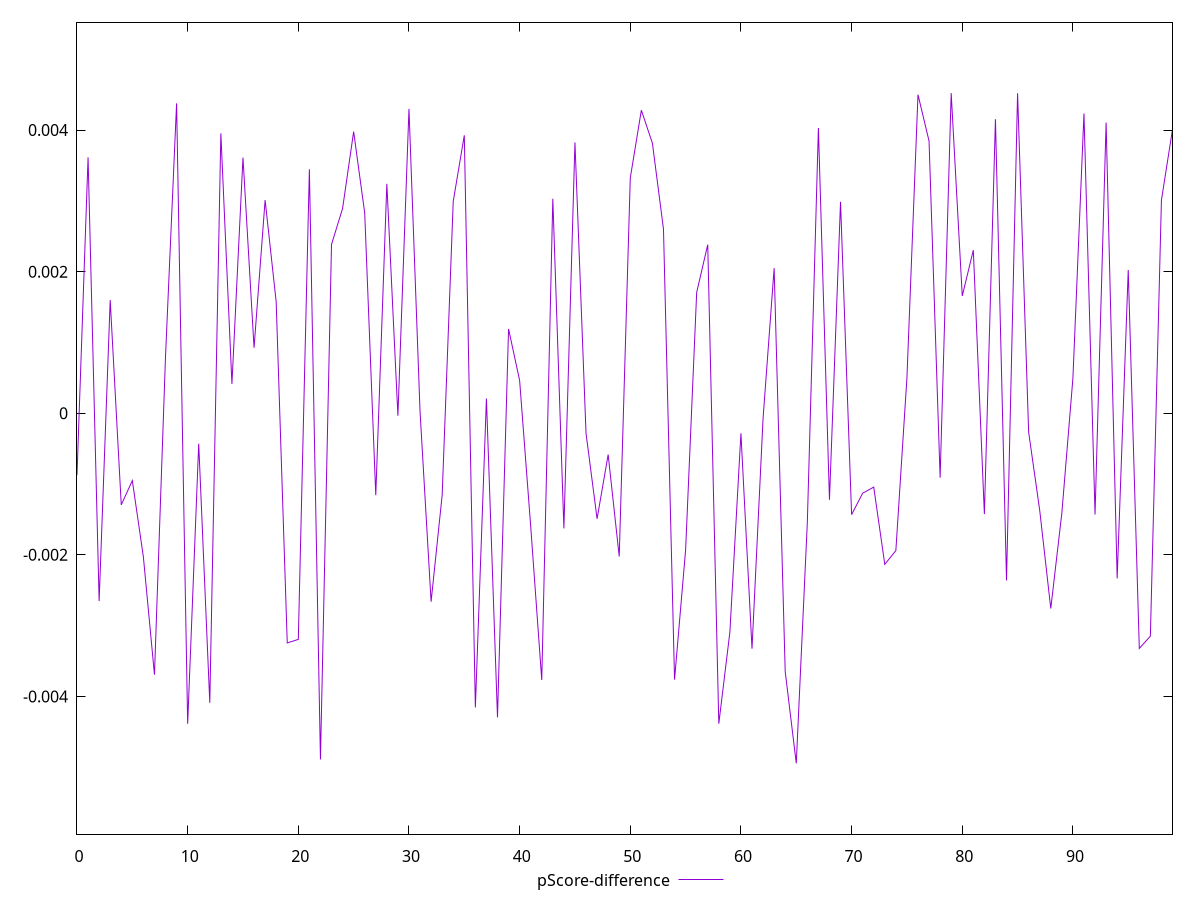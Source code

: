 reset

$pScoreDifference <<EOF
0 -0.0008733202720511146
1 0.0036144553468743235
2 -0.0026540093658289354
3 0.0015989785753871555
4 -0.001294135514434469
5 -0.0009512848684904984
6 -0.0020317744875555377
7 -0.00369310242000942
8 0.0008073485872903685
9 0.0043768925159496375
10 -0.004386165078491877
11 -0.00043019486767692516
12 -0.004090154353921127
13 0.003952501139253828
14 0.00041435781985110776
15 0.003610685334360375
16 0.00092489496070991
17 0.00301102766178607
18 0.001571826382706365
19 -0.003244276169917848
20 -0.0031943224313571994
21 0.0034462587151158353
22 -0.004890339853497294
23 0.002384849389620358
24 0.002891737020577989
25 0.003977830095795776
26 0.002828154938512517
27 -0.0011570419434172585
28 0.003240226478751995
29 -0.000035215013734490874
30 0.004298806041075909
31 0.00002600386930085019
32 -0.0026619138254883046
33 -0.001156626477871181
34 0.0029925414127538463
35 0.003925587408200482
36 -0.0041558301866015945
37 0.0002070206415056841
38 -0.004296260964513854
39 0.0011905440803784417
40 0.0004629753370529732
41 -0.0015963202836702939
42 -0.003768933535546193
43 0.003029202923541141
44 -0.0016266504462836284
45 0.0038251844459661344
46 -0.00028257846904966577
47 -0.0014910073965482828
48 -0.000583937685791569
49 -0.0020237539384858616
50 0.0033236261726556915
51 0.004280100256024655
52 0.003813534863789325
53 0.0026007429498571266
54 -0.0037617210576484372
55 -0.0019316594157676725
56 0.0017063798078856829
57 0.0023812869152360916
58 -0.004384976986503308
59 -0.003093246257415694
60 -0.0002830545040148902
61 -0.0033255870503253737
62 -0.00007229255356433484
63 0.0020492622447667586
64 -0.0036475962422380936
65 -0.004945058664796553
66 -0.0015428816971555515
67 0.004029201065831489
68 -0.0012222385270781455
69 0.002985876317565861
70 -0.0014322603188851035
71 -0.0011293966580776527
72 -0.0010431895762811338
73 -0.002134801202576697
74 -0.0019397411177031199
75 0.0004974452299175702
76 0.004499967581282793
77 0.003844105116835861
78 -0.000909796587816869
79 0.00452196397334137
80 0.0016562058325721996
81 0.0023037005703584468
82 -0.0014246898700597255
83 0.00415321080190878
84 -0.0023623730074784355
85 0.004520104287008775
86 -0.0002669341863766883
87 -0.0013717961266108691
88 -0.0027576454054973887
89 -0.0014115725081410568
90 0.0004938353378096672
91 0.004234322613986818
92 -0.001430985008103347
93 0.004105781177250356
94 -0.002333835431601927
95 0.002023079697446306
96 -0.0033222086053084077
97 -0.003148420624411008
98 0.003009155644995154
99 0.004009829690982847
EOF

set key outside below
set xrange [0:99]
set yrange [-0.005945058664796553:0.00552196397334137]
set trange [-0.005945058664796553:0.00552196397334137]
set terminal svg size 640, 500 enhanced background rgb 'white'
set output "report_00013_2021-02-09T12-04-24.940Z/first-meaningful-paint/samples/pages/pScore-difference/values.svg"

plot $pScoreDifference title "pScore-difference" with line

reset
